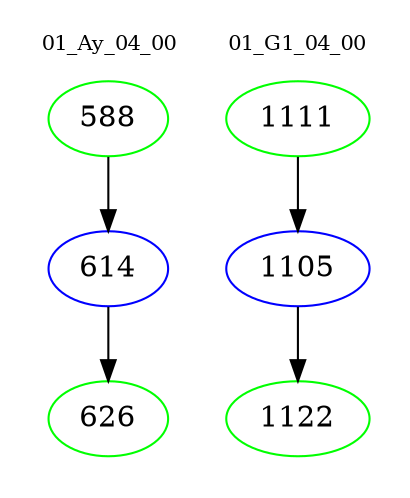 digraph{
subgraph cluster_0 {
color = white
label = "01_Ay_04_00";
fontsize=10;
T0_588 [label="588", color="green"]
T0_588 -> T0_614 [color="black"]
T0_614 [label="614", color="blue"]
T0_614 -> T0_626 [color="black"]
T0_626 [label="626", color="green"]
}
subgraph cluster_1 {
color = white
label = "01_G1_04_00";
fontsize=10;
T1_1111 [label="1111", color="green"]
T1_1111 -> T1_1105 [color="black"]
T1_1105 [label="1105", color="blue"]
T1_1105 -> T1_1122 [color="black"]
T1_1122 [label="1122", color="green"]
}
}
